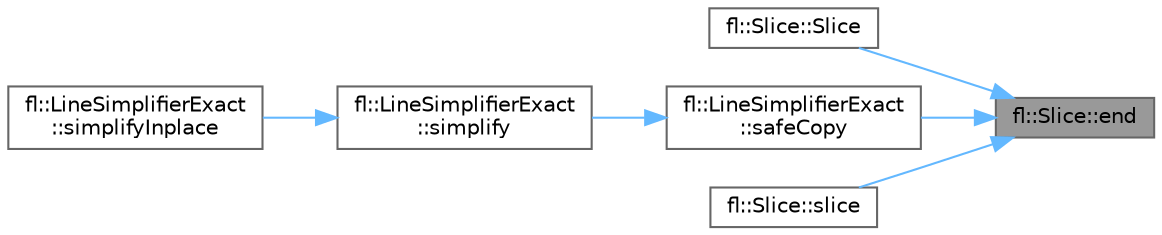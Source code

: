 digraph "fl::Slice::end"
{
 // INTERACTIVE_SVG=YES
 // LATEX_PDF_SIZE
  bgcolor="transparent";
  edge [fontname=Helvetica,fontsize=10,labelfontname=Helvetica,labelfontsize=10];
  node [fontname=Helvetica,fontsize=10,shape=box,height=0.2,width=0.4];
  rankdir="RL";
  Node1 [id="Node000001",label="fl::Slice::end",height=0.2,width=0.4,color="gray40", fillcolor="grey60", style="filled", fontcolor="black",tooltip=" "];
  Node1 -> Node2 [id="edge1_Node000001_Node000002",dir="back",color="steelblue1",style="solid",tooltip=" "];
  Node2 [id="Node000002",label="fl::Slice::Slice",height=0.2,width=0.4,color="grey40", fillcolor="white", style="filled",URL="$d8/de4/classfl_1_1_slice_a04915e7ffcbcfca160f1a39e45593e6d.html#a04915e7ffcbcfca160f1a39e45593e6d",tooltip=" "];
  Node1 -> Node3 [id="edge2_Node000001_Node000003",dir="back",color="steelblue1",style="solid",tooltip=" "];
  Node3 [id="Node000003",label="fl::LineSimplifierExact\l::safeCopy",height=0.2,width=0.4,color="grey40", fillcolor="white", style="filled",URL="$d5/d32/classfl_1_1_line_simplifier_exact_a95eec92ab0f3e1dfcc0984dc8728913b.html#a95eec92ab0f3e1dfcc0984dc8728913b",tooltip=" "];
  Node3 -> Node4 [id="edge3_Node000003_Node000004",dir="back",color="steelblue1",style="solid",tooltip=" "];
  Node4 [id="Node000004",label="fl::LineSimplifierExact\l::simplify",height=0.2,width=0.4,color="grey40", fillcolor="white", style="filled",URL="$d5/d32/classfl_1_1_line_simplifier_exact_a70e5f21b0f1f867c9a935ff78759b70c.html#a70e5f21b0f1f867c9a935ff78759b70c",tooltip=" "];
  Node4 -> Node5 [id="edge4_Node000004_Node000005",dir="back",color="steelblue1",style="solid",tooltip=" "];
  Node5 [id="Node000005",label="fl::LineSimplifierExact\l::simplifyInplace",height=0.2,width=0.4,color="grey40", fillcolor="white", style="filled",URL="$d5/d32/classfl_1_1_line_simplifier_exact_a3a4114a5aebc06310711d2fcc2643d67.html#a3a4114a5aebc06310711d2fcc2643d67",tooltip=" "];
  Node1 -> Node6 [id="edge5_Node000001_Node000006",dir="back",color="steelblue1",style="solid",tooltip=" "];
  Node6 [id="Node000006",label="fl::Slice::slice",height=0.2,width=0.4,color="grey40", fillcolor="white", style="filled",URL="$d8/de4/classfl_1_1_slice_a77f8648b01c2a214ba2462e9a5196162.html#a77f8648b01c2a214ba2462e9a5196162",tooltip=" "];
}
